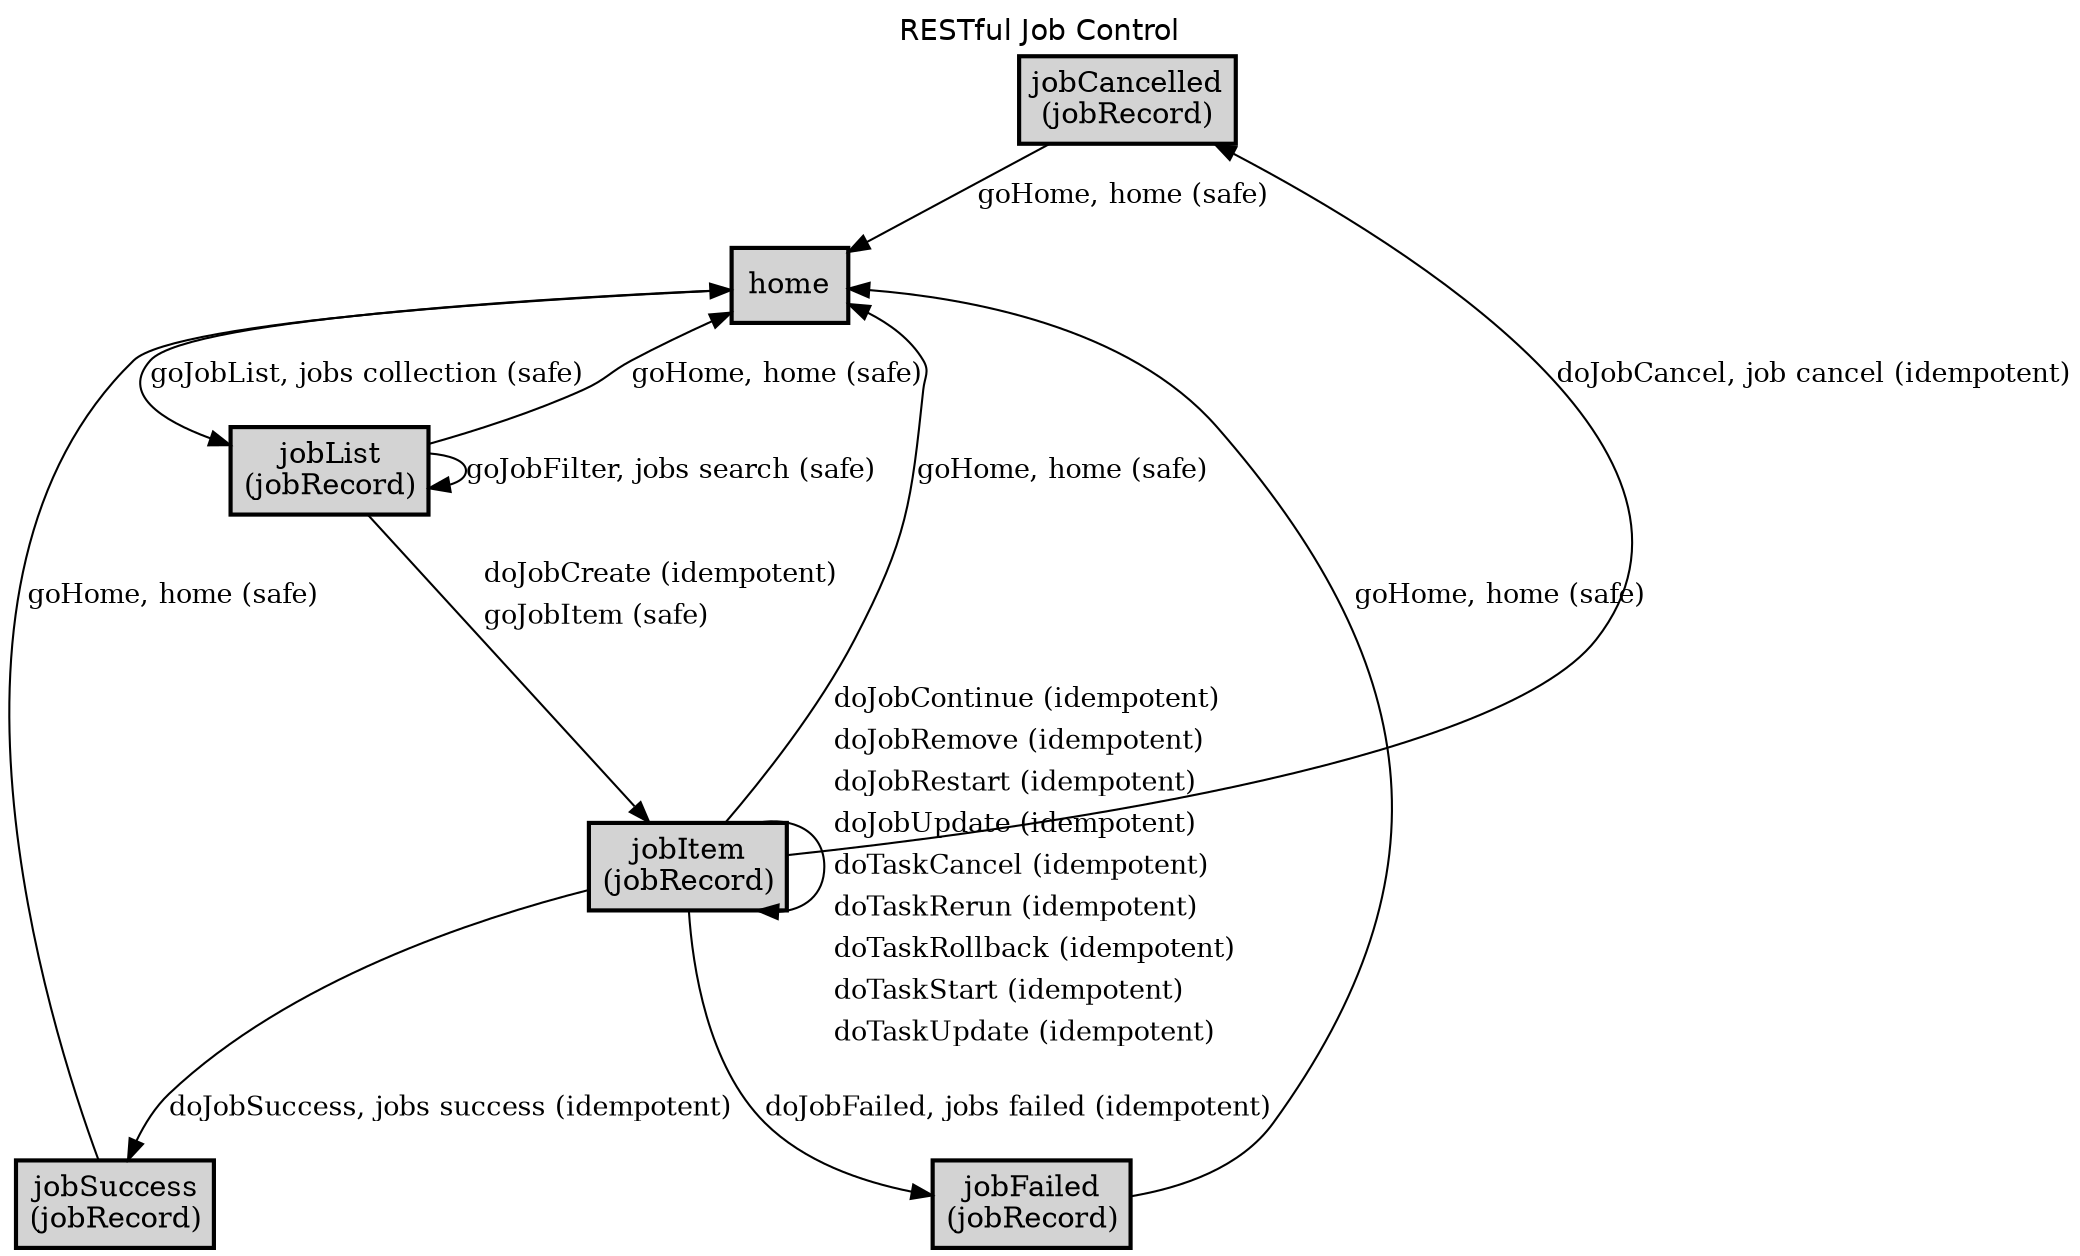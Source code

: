 digraph application_state_diagram {
  graph [
    labelloc="t";
    fontname="Helvetica"
    label="RESTful Job Control";
    URL="index.html" target="_parent"
  ];
  node [shape = box, style = "bold,filled" fillcolor="lightgray"];

    jobCancelled [margin=0.02, label=<<table cellspacing="0" cellpadding="5" border="0"><tr><td>jobCancelled<br />(jobRecord)<br /></td></tr></table>>,shape=box URL="docs/semantic.jobCancelled.html" target="_parent"]
    jobFailed [margin=0.02, label=<<table cellspacing="0" cellpadding="5" border="0"><tr><td>jobFailed<br />(jobRecord)<br /></td></tr></table>>,shape=box URL="docs/semantic.jobFailed.html" target="_parent"]
    jobItem [margin=0.02, label=<<table cellspacing="0" cellpadding="5" border="0"><tr><td>jobItem<br />(jobRecord)<br /></td></tr></table>>,shape=box URL="docs/semantic.jobItem.html" target="_parent"]
    jobList [margin=0.02, label=<<table cellspacing="0" cellpadding="5" border="0"><tr><td>jobList<br />(jobRecord)<br /></td></tr></table>>,shape=box URL="docs/semantic.jobList.html" target="_parent"]
    jobSuccess [margin=0.02, label=<<table cellspacing="0" cellpadding="5" border="0"><tr><td>jobSuccess<br />(jobRecord)<br /></td></tr></table>>,shape=box URL="docs/semantic.jobSuccess.html" target="_parent"]

    home -> jobList [label = <goJobList, jobs collection (safe)> URL="docs/safe.goJobList.html" target="_parent" fontsize=13];
    jobCancelled -> home [label = <goHome, home (safe)> URL="docs/safe.goHome.html" target="_parent" fontsize=13];
    jobFailed -> home [label = <goHome, home (safe)> URL="docs/safe.goHome.html" target="_parent" fontsize=13];
    jobItem -> home [label = <goHome, home (safe)> URL="docs/safe.goHome.html" target="_parent" fontsize=13];
    jobItem -> jobCancelled [label = <doJobCancel, job cancel (idempotent)> URL="docs/idempotent.doJobCancel.html" target="_parent" fontsize=13];
    jobItem -> jobFailed [label = <doJobFailed, jobs failed (idempotent)> URL="docs/idempotent.doJobFailed.html" target="_parent" fontsize=13];
    jobItem -> jobItem [label=<<table border="0"><tr><td align="left" href="docs/idempotent.doJobContinue.html">doJobContinue (idempotent)</td></tr><tr><td align="left" href="docs/idempotent.doJobRemove.html">doJobRemove (idempotent)</td></tr><tr><td align="left" href="docs/idempotent.doJobRestart.html">doJobRestart (idempotent)</td></tr><tr><td align="left" href="docs/idempotent.doJobUpdate.html">doJobUpdate (idempotent)</td></tr><tr><td align="left" href="docs/idempotent.doTaskCancel.html">doTaskCancel (idempotent)</td></tr><tr><td align="left" href="docs/idempotent.doTaskRerun.html">doTaskRerun (idempotent)</td></tr><tr><td align="left" href="docs/idempotent.doTaskRollback.html">doTaskRollback (idempotent)</td></tr><tr><td align="left" href="docs/idempotent.doTaskStart.html">doTaskStart (idempotent)</td></tr><tr><td align="left" href="docs/idempotent.doTaskUpdate.html">doTaskUpdate (idempotent)</td></tr></table>> fontsize=13];
    jobItem -> jobSuccess [label = <doJobSuccess, jobs success (idempotent)> URL="docs/idempotent.doJobSuccess.html" target="_parent" fontsize=13];
    jobList -> home [label = <goHome, home (safe)> URL="docs/safe.goHome.html" target="_parent" fontsize=13];
    jobList -> jobItem [label=<<table border="0"><tr><td align="left" href="docs/idempotent.doJobCreate.html">doJobCreate (idempotent)</td></tr><tr><td align="left" href="docs/safe.goJobItem.html">goJobItem (safe)</td></tr></table>> fontsize=13];
    jobList -> jobList [label = <goJobFilter, jobs search (safe)> URL="docs/safe.goJobFilter.html" target="_parent" fontsize=13];
    jobSuccess -> home [label = <goHome, home (safe)> URL="docs/safe.goHome.html" target="_parent" fontsize=13];

    home [label = <home> URL="docs/semantic.home.html" target="_parent"]

}